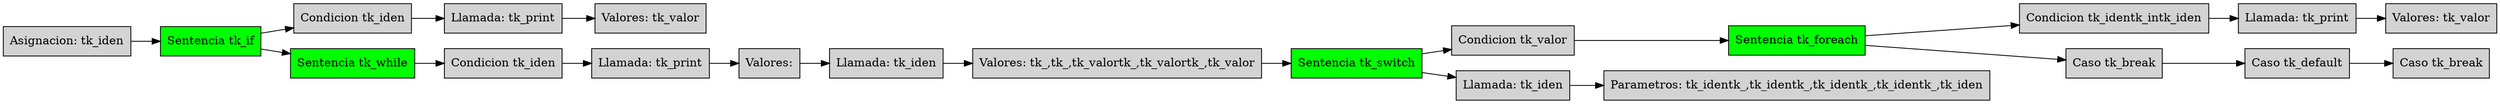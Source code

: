 digraph grafica{
rankdir=LR;
node [shape = record, style=filled];
nodo1 [ label ="Asignacion: tk_iden"];
nodo2 [ label ="Sentencia tk_if",fillcolor=green];
nodo3 [ label ="Condicion tk_iden"];
nodo4 [ label ="Llamada: tk_print"];
nodo5 [ label ="Valores: tk_valor"];
nodo6 [ label ="Sentencia tk_while",fillcolor=green];
nodo7 [ label ="Condicion tk_iden"];
nodo8 [ label ="Llamada: tk_print"];
nodo9 [ label ="Valores: "];
nodo10 [ label ="Llamada: tk_iden"];
nodo11 [ label ="Valores: tk_,tk_,tk_valortk_,tk_valortk_,tk_valor"];
nodo12 [ label ="Sentencia tk_switch",fillcolor=green];
nodo13 [ label ="Condicion tk_valor"];
nodo14 [ label ="Sentencia tk_foreach",fillcolor=green];
nodo15 [ label ="Condicion tk_identk_intk_iden"];
nodo16 [ label ="Llamada: tk_print"];
nodo17 [ label ="Valores: tk_valor"];
nodo18 [ label ="Caso tk_break"];
nodo19 [ label ="Caso tk_default"];
nodo20 [ label ="Caso tk_break"];
nodo21 [ label ="Llamada: tk_iden"];
nodo22 [ label ="Parametros: tk_identk_,tk_identk_,tk_identk_,tk_identk_,tk_iden"];
nodo1->nodo2;
nodo2->nodo3;
nodo3->nodo4;
nodo4->nodo5;
nodo2->nodo6;
nodo6->nodo7;
nodo7->nodo8;
nodo8->nodo9;
nodo9->nodo10;
nodo10->nodo11;
nodo11->nodo12;
nodo12->nodo13;
nodo13->nodo14;
nodo14->nodo15;
nodo15->nodo16;
nodo16->nodo17;
nodo14->nodo18;
nodo18->nodo19;
nodo19->nodo20;
nodo12->nodo21;
nodo21->nodo22;
}